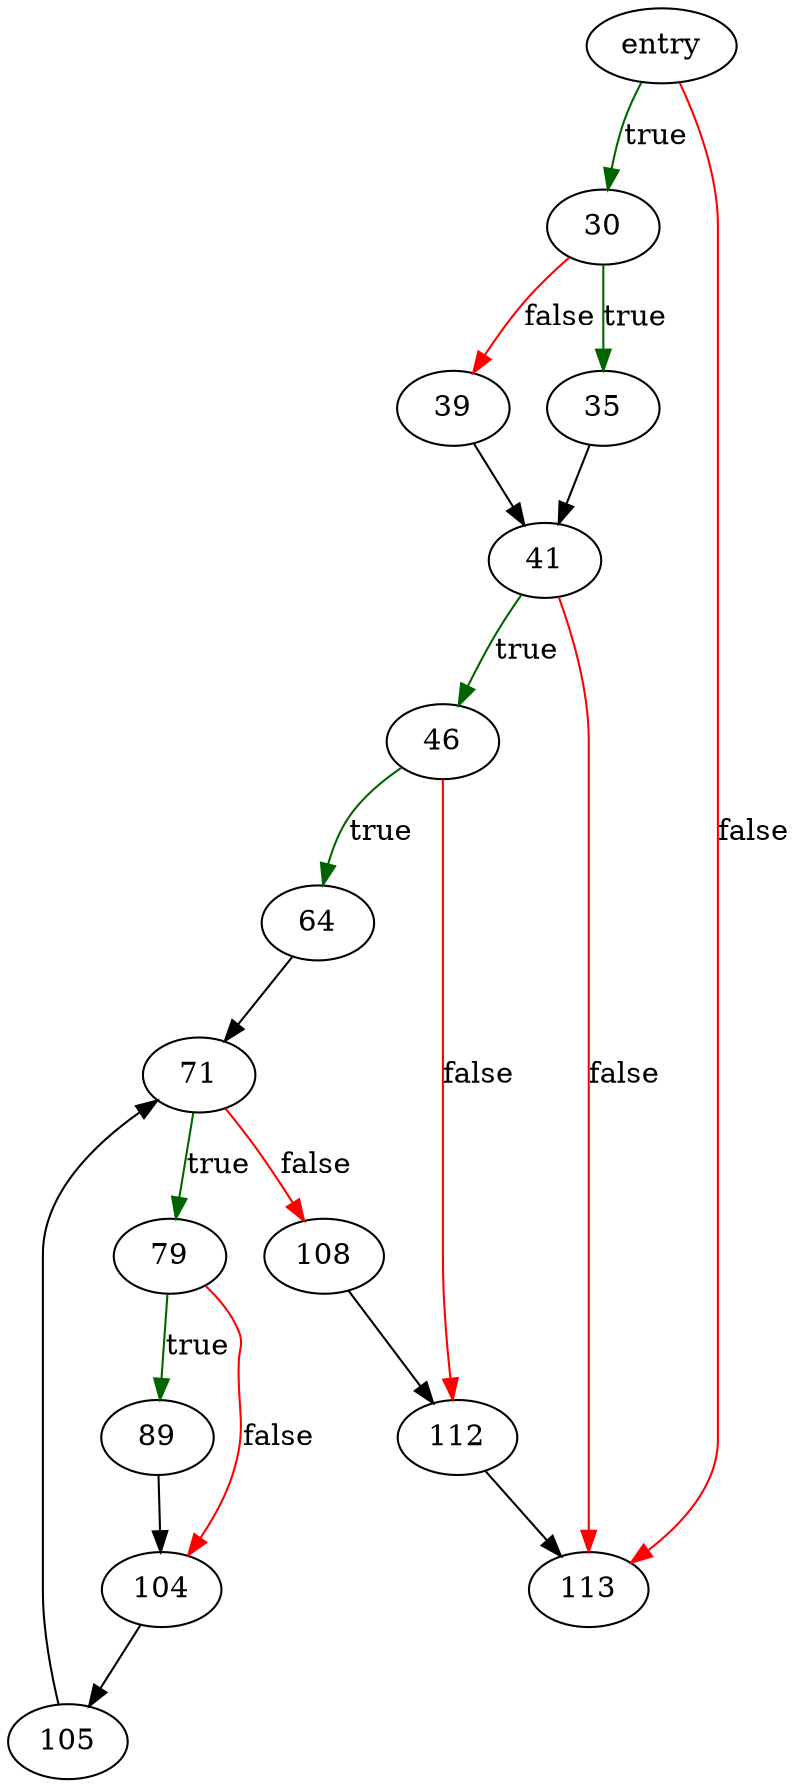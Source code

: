 digraph "codeDeferredSeek" {
	// Node definitions.
	4 [label=entry];
	30;
	35;
	39;
	41;
	46;
	64;
	71;
	79;
	89;
	104;
	105;
	108;
	112;
	113;

	// Edge definitions.
	4 -> 30 [
		color=darkgreen
		label=true
	];
	4 -> 113 [
		color=red
		label=false
	];
	30 -> 35 [
		color=darkgreen
		label=true
	];
	30 -> 39 [
		color=red
		label=false
	];
	35 -> 41;
	39 -> 41;
	41 -> 46 [
		color=darkgreen
		label=true
	];
	41 -> 113 [
		color=red
		label=false
	];
	46 -> 64 [
		color=darkgreen
		label=true
	];
	46 -> 112 [
		color=red
		label=false
	];
	64 -> 71;
	71 -> 79 [
		color=darkgreen
		label=true
	];
	71 -> 108 [
		color=red
		label=false
	];
	79 -> 89 [
		color=darkgreen
		label=true
	];
	79 -> 104 [
		color=red
		label=false
	];
	89 -> 104;
	104 -> 105;
	105 -> 71;
	108 -> 112;
	112 -> 113;
}
